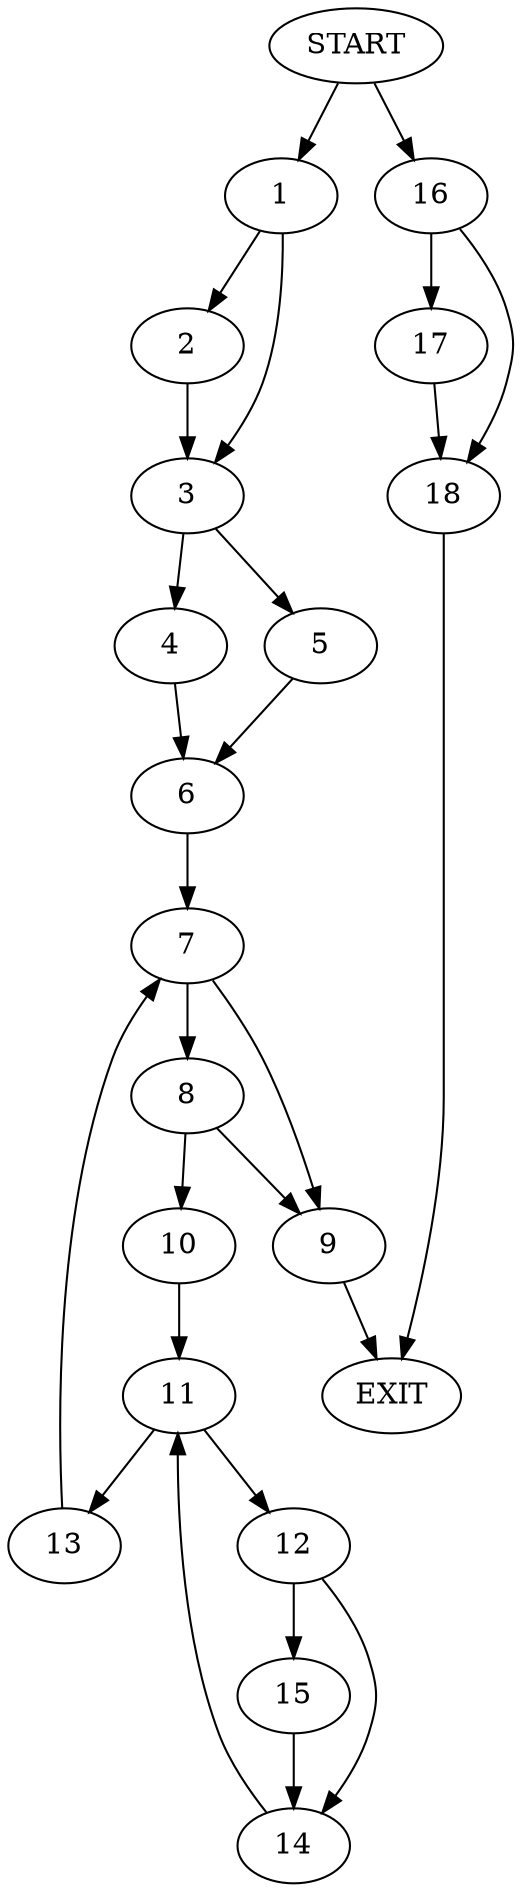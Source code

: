 digraph {
0 [label="START"]
19 [label="EXIT"]
0 -> 1
1 -> 2
1 -> 3
3 -> 4
3 -> 5
2 -> 3
4 -> 6
5 -> 6
6 -> 7
7 -> 8
7 -> 9
9 -> 19
8 -> 10
8 -> 9
10 -> 11
11 -> 12
11 -> 13
13 -> 7
12 -> 14
12 -> 15
14 -> 11
15 -> 14
0 -> 16
16 -> 17
16 -> 18
18 -> 19
17 -> 18
}
